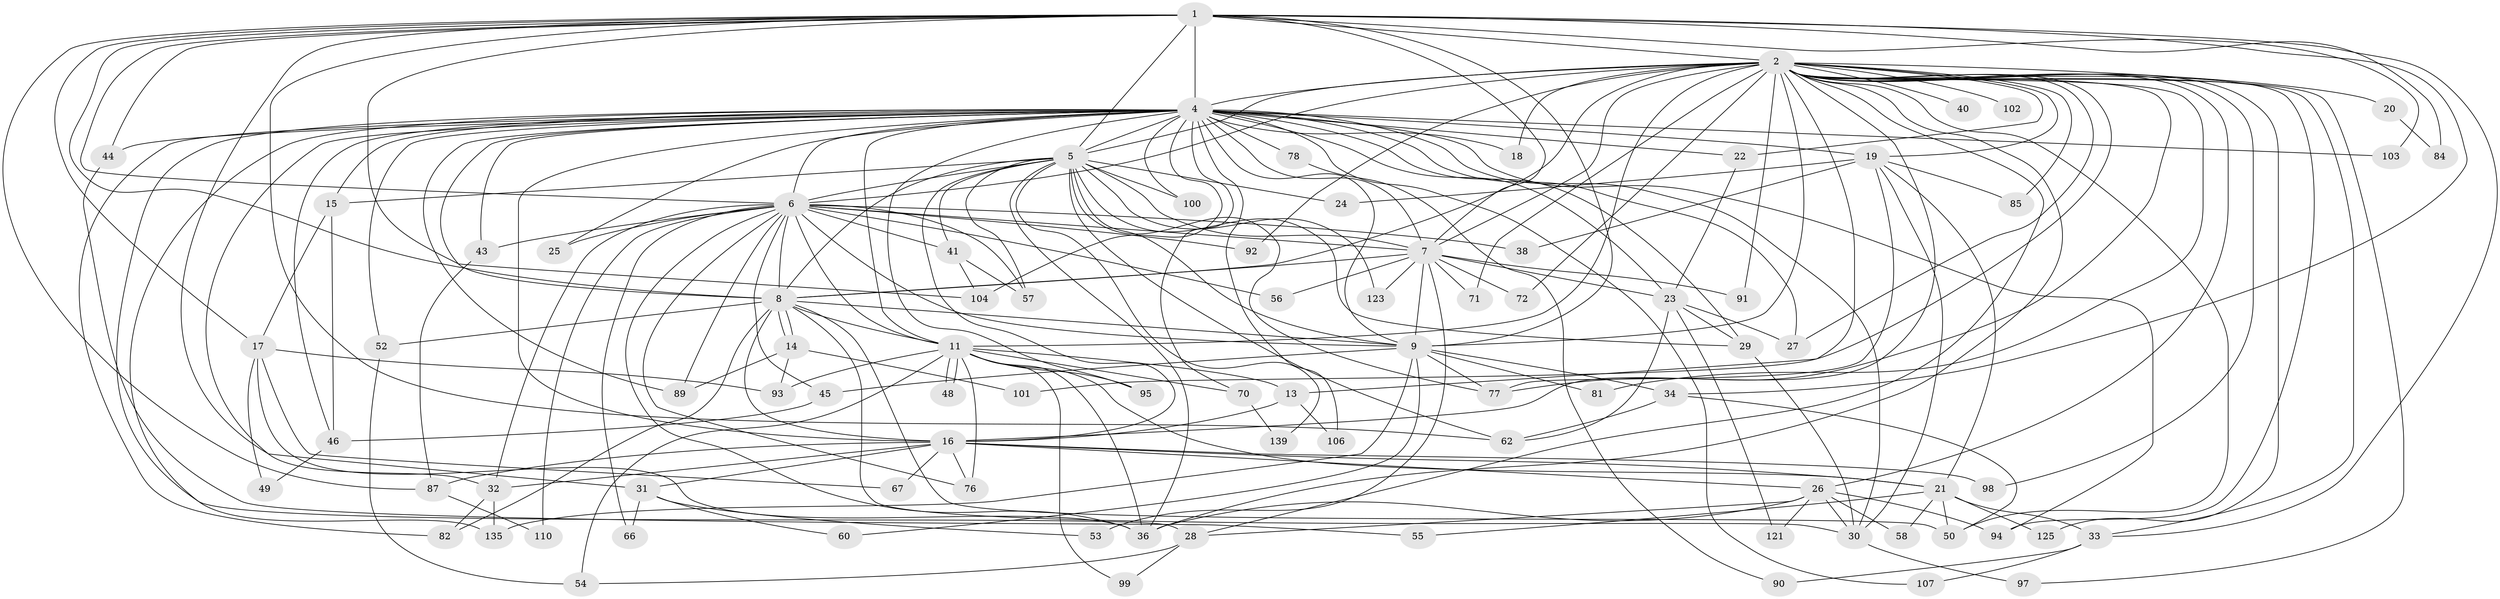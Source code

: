 // original degree distribution, {19: 0.006896551724137931, 26: 0.013793103448275862, 28: 0.006896551724137931, 27: 0.006896551724137931, 22: 0.006896551724137931, 25: 0.006896551724137931, 18: 0.006896551724137931, 17: 0.006896551724137931, 16: 0.006896551724137931, 13: 0.006896551724137931, 6: 0.034482758620689655, 4: 0.09655172413793103, 5: 0.06206896551724138, 8: 0.020689655172413793, 2: 0.5379310344827586, 10: 0.006896551724137931, 3: 0.16551724137931034}
// Generated by graph-tools (version 1.1) at 2025/17/03/04/25 18:17:53]
// undirected, 87 vertices, 218 edges
graph export_dot {
graph [start="1"]
  node [color=gray90,style=filled];
  1 [super="+83"];
  2 [super="+3+47"];
  4 [super="+10+143+130+116+65+51+68+12+64+61"];
  5 [super="+74"];
  6;
  7;
  8;
  9;
  11 [super="+112+137+108+88"];
  13;
  14;
  15;
  16 [super="+73+63"];
  17;
  18;
  19;
  20;
  21;
  22;
  23 [super="+39+111"];
  24;
  25;
  26 [super="+37"];
  27 [super="+59"];
  28;
  29;
  30 [super="+105+141"];
  31;
  32;
  33 [super="+35"];
  34 [super="+69"];
  36 [super="+80+132+114"];
  38;
  40;
  41;
  43;
  44;
  45;
  46 [super="+86"];
  48;
  49;
  50 [super="+131"];
  52;
  53;
  54;
  55;
  56;
  57 [super="+75"];
  58;
  60;
  62;
  66;
  67;
  70 [super="+109"];
  71;
  72;
  76 [super="+133"];
  77 [super="+127"];
  78;
  81;
  82;
  84;
  85;
  87 [super="+128"];
  89 [super="+140"];
  90;
  91;
  92;
  93 [super="+117"];
  94 [super="+142+120"];
  95;
  97;
  98;
  99;
  100;
  101;
  102;
  103;
  104 [super="+136"];
  106;
  107;
  110;
  121;
  123;
  125;
  135 [super="+145"];
  139;
  1 -- 2 [weight=2];
  1 -- 4 [weight=2];
  1 -- 5;
  1 -- 6;
  1 -- 7;
  1 -- 8;
  1 -- 9;
  1 -- 17;
  1 -- 31;
  1 -- 33;
  1 -- 34;
  1 -- 44;
  1 -- 84;
  1 -- 87;
  1 -- 103;
  1 -- 104;
  1 -- 62;
  2 -- 4 [weight=8];
  2 -- 5 [weight=2];
  2 -- 6 [weight=2];
  2 -- 7 [weight=3];
  2 -- 8 [weight=2];
  2 -- 9 [weight=2];
  2 -- 11 [weight=3];
  2 -- 13;
  2 -- 18;
  2 -- 20 [weight=2];
  2 -- 26;
  2 -- 33;
  2 -- 71;
  2 -- 72;
  2 -- 91;
  2 -- 92;
  2 -- 97;
  2 -- 101;
  2 -- 102 [weight=2];
  2 -- 125;
  2 -- 36 [weight=2];
  2 -- 77;
  2 -- 81;
  2 -- 19;
  2 -- 85;
  2 -- 22;
  2 -- 27;
  2 -- 28;
  2 -- 94;
  2 -- 98;
  2 -- 40;
  2 -- 50;
  2 -- 16;
  4 -- 5 [weight=3];
  4 -- 6 [weight=2];
  4 -- 7 [weight=3];
  4 -- 8 [weight=2];
  4 -- 9 [weight=2];
  4 -- 18;
  4 -- 23 [weight=2];
  4 -- 32;
  4 -- 43;
  4 -- 70 [weight=2];
  4 -- 103;
  4 -- 135;
  4 -- 11;
  4 -- 78 [weight=3];
  4 -- 15;
  4 -- 19 [weight=3];
  4 -- 22;
  4 -- 25;
  4 -- 27;
  4 -- 28;
  4 -- 29;
  4 -- 95;
  4 -- 100;
  4 -- 106;
  4 -- 46;
  4 -- 52 [weight=2];
  4 -- 94;
  4 -- 82;
  4 -- 104;
  4 -- 30;
  4 -- 89;
  4 -- 107;
  4 -- 44;
  4 -- 16;
  5 -- 6;
  5 -- 7;
  5 -- 8;
  5 -- 9;
  5 -- 15;
  5 -- 16;
  5 -- 24;
  5 -- 29;
  5 -- 41;
  5 -- 57;
  5 -- 62;
  5 -- 77;
  5 -- 100;
  5 -- 123;
  5 -- 139;
  5 -- 36;
  6 -- 7;
  6 -- 8;
  6 -- 9;
  6 -- 25;
  6 -- 32;
  6 -- 36 [weight=2];
  6 -- 38;
  6 -- 41;
  6 -- 43;
  6 -- 45;
  6 -- 56;
  6 -- 66;
  6 -- 76;
  6 -- 92;
  6 -- 110;
  6 -- 57;
  6 -- 89;
  6 -- 11;
  7 -- 8;
  7 -- 9;
  7 -- 23;
  7 -- 53;
  7 -- 56;
  7 -- 71;
  7 -- 72;
  7 -- 91;
  7 -- 123;
  8 -- 9;
  8 -- 14;
  8 -- 14;
  8 -- 16;
  8 -- 30;
  8 -- 52;
  8 -- 82;
  8 -- 50;
  8 -- 11;
  9 -- 34 [weight=2];
  9 -- 45;
  9 -- 60;
  9 -- 77;
  9 -- 81;
  9 -- 135;
  11 -- 13;
  11 -- 48;
  11 -- 48;
  11 -- 76;
  11 -- 54;
  11 -- 70;
  11 -- 99;
  11 -- 36;
  11 -- 21;
  11 -- 93;
  11 -- 95;
  13 -- 106;
  13 -- 16;
  14 -- 89;
  14 -- 93;
  14 -- 101;
  15 -- 17;
  15 -- 46;
  16 -- 21;
  16 -- 26;
  16 -- 31;
  16 -- 76;
  16 -- 32;
  16 -- 98;
  16 -- 67;
  16 -- 87;
  17 -- 49;
  17 -- 67;
  17 -- 93;
  17 -- 36;
  19 -- 21;
  19 -- 24;
  19 -- 38;
  19 -- 85;
  19 -- 77;
  19 -- 30;
  20 -- 84;
  21 -- 50;
  21 -- 55;
  21 -- 58;
  21 -- 125;
  21 -- 33;
  22 -- 23;
  23 -- 121;
  23 -- 62;
  23 -- 27;
  23 -- 29;
  26 -- 36;
  26 -- 58;
  26 -- 94 [weight=2];
  26 -- 121;
  26 -- 28;
  26 -- 30;
  28 -- 54;
  28 -- 99;
  29 -- 30;
  30 -- 97;
  31 -- 53;
  31 -- 60;
  31 -- 66;
  32 -- 82;
  32 -- 135;
  33 -- 90;
  33 -- 107;
  34 -- 50;
  34 -- 62;
  41 -- 57;
  41 -- 104;
  43 -- 87;
  44 -- 55;
  45 -- 46;
  46 -- 49;
  52 -- 54;
  70 -- 139;
  78 -- 90;
  87 -- 110;
}
